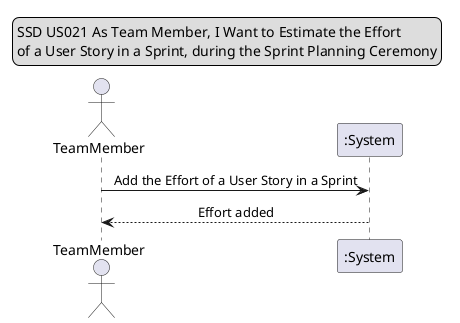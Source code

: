 @startuml

legend top
SSD US021 As Team Member, I Want to Estimate the Effort
of a User Story in a Sprint, during the Sprint Planning Ceremony
end legend

skinparam sequenceMessageAlign center
actor TeamMember
participant ":System"


TeamMember -> ":System": Add the Effort of a User Story in a Sprint
TeamMember <-- ":System": Effort added


@enduml